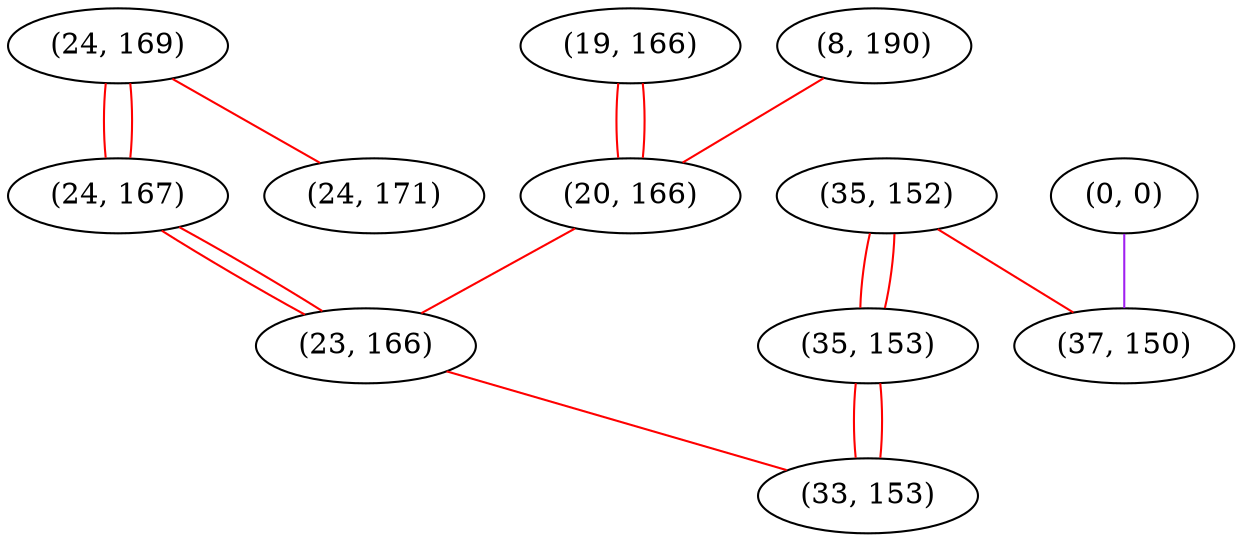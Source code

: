graph "" {
"(24, 169)";
"(35, 152)";
"(35, 153)";
"(19, 166)";
"(24, 167)";
"(8, 190)";
"(0, 0)";
"(20, 166)";
"(37, 150)";
"(23, 166)";
"(24, 171)";
"(33, 153)";
"(24, 169)" -- "(24, 171)"  [color=red, key=0, weight=1];
"(24, 169)" -- "(24, 167)"  [color=red, key=0, weight=1];
"(24, 169)" -- "(24, 167)"  [color=red, key=1, weight=1];
"(35, 152)" -- "(37, 150)"  [color=red, key=0, weight=1];
"(35, 152)" -- "(35, 153)"  [color=red, key=0, weight=1];
"(35, 152)" -- "(35, 153)"  [color=red, key=1, weight=1];
"(35, 153)" -- "(33, 153)"  [color=red, key=0, weight=1];
"(35, 153)" -- "(33, 153)"  [color=red, key=1, weight=1];
"(19, 166)" -- "(20, 166)"  [color=red, key=0, weight=1];
"(19, 166)" -- "(20, 166)"  [color=red, key=1, weight=1];
"(24, 167)" -- "(23, 166)"  [color=red, key=0, weight=1];
"(24, 167)" -- "(23, 166)"  [color=red, key=1, weight=1];
"(8, 190)" -- "(20, 166)"  [color=red, key=0, weight=1];
"(0, 0)" -- "(37, 150)"  [color=purple, key=0, weight=4];
"(20, 166)" -- "(23, 166)"  [color=red, key=0, weight=1];
"(23, 166)" -- "(33, 153)"  [color=red, key=0, weight=1];
}

